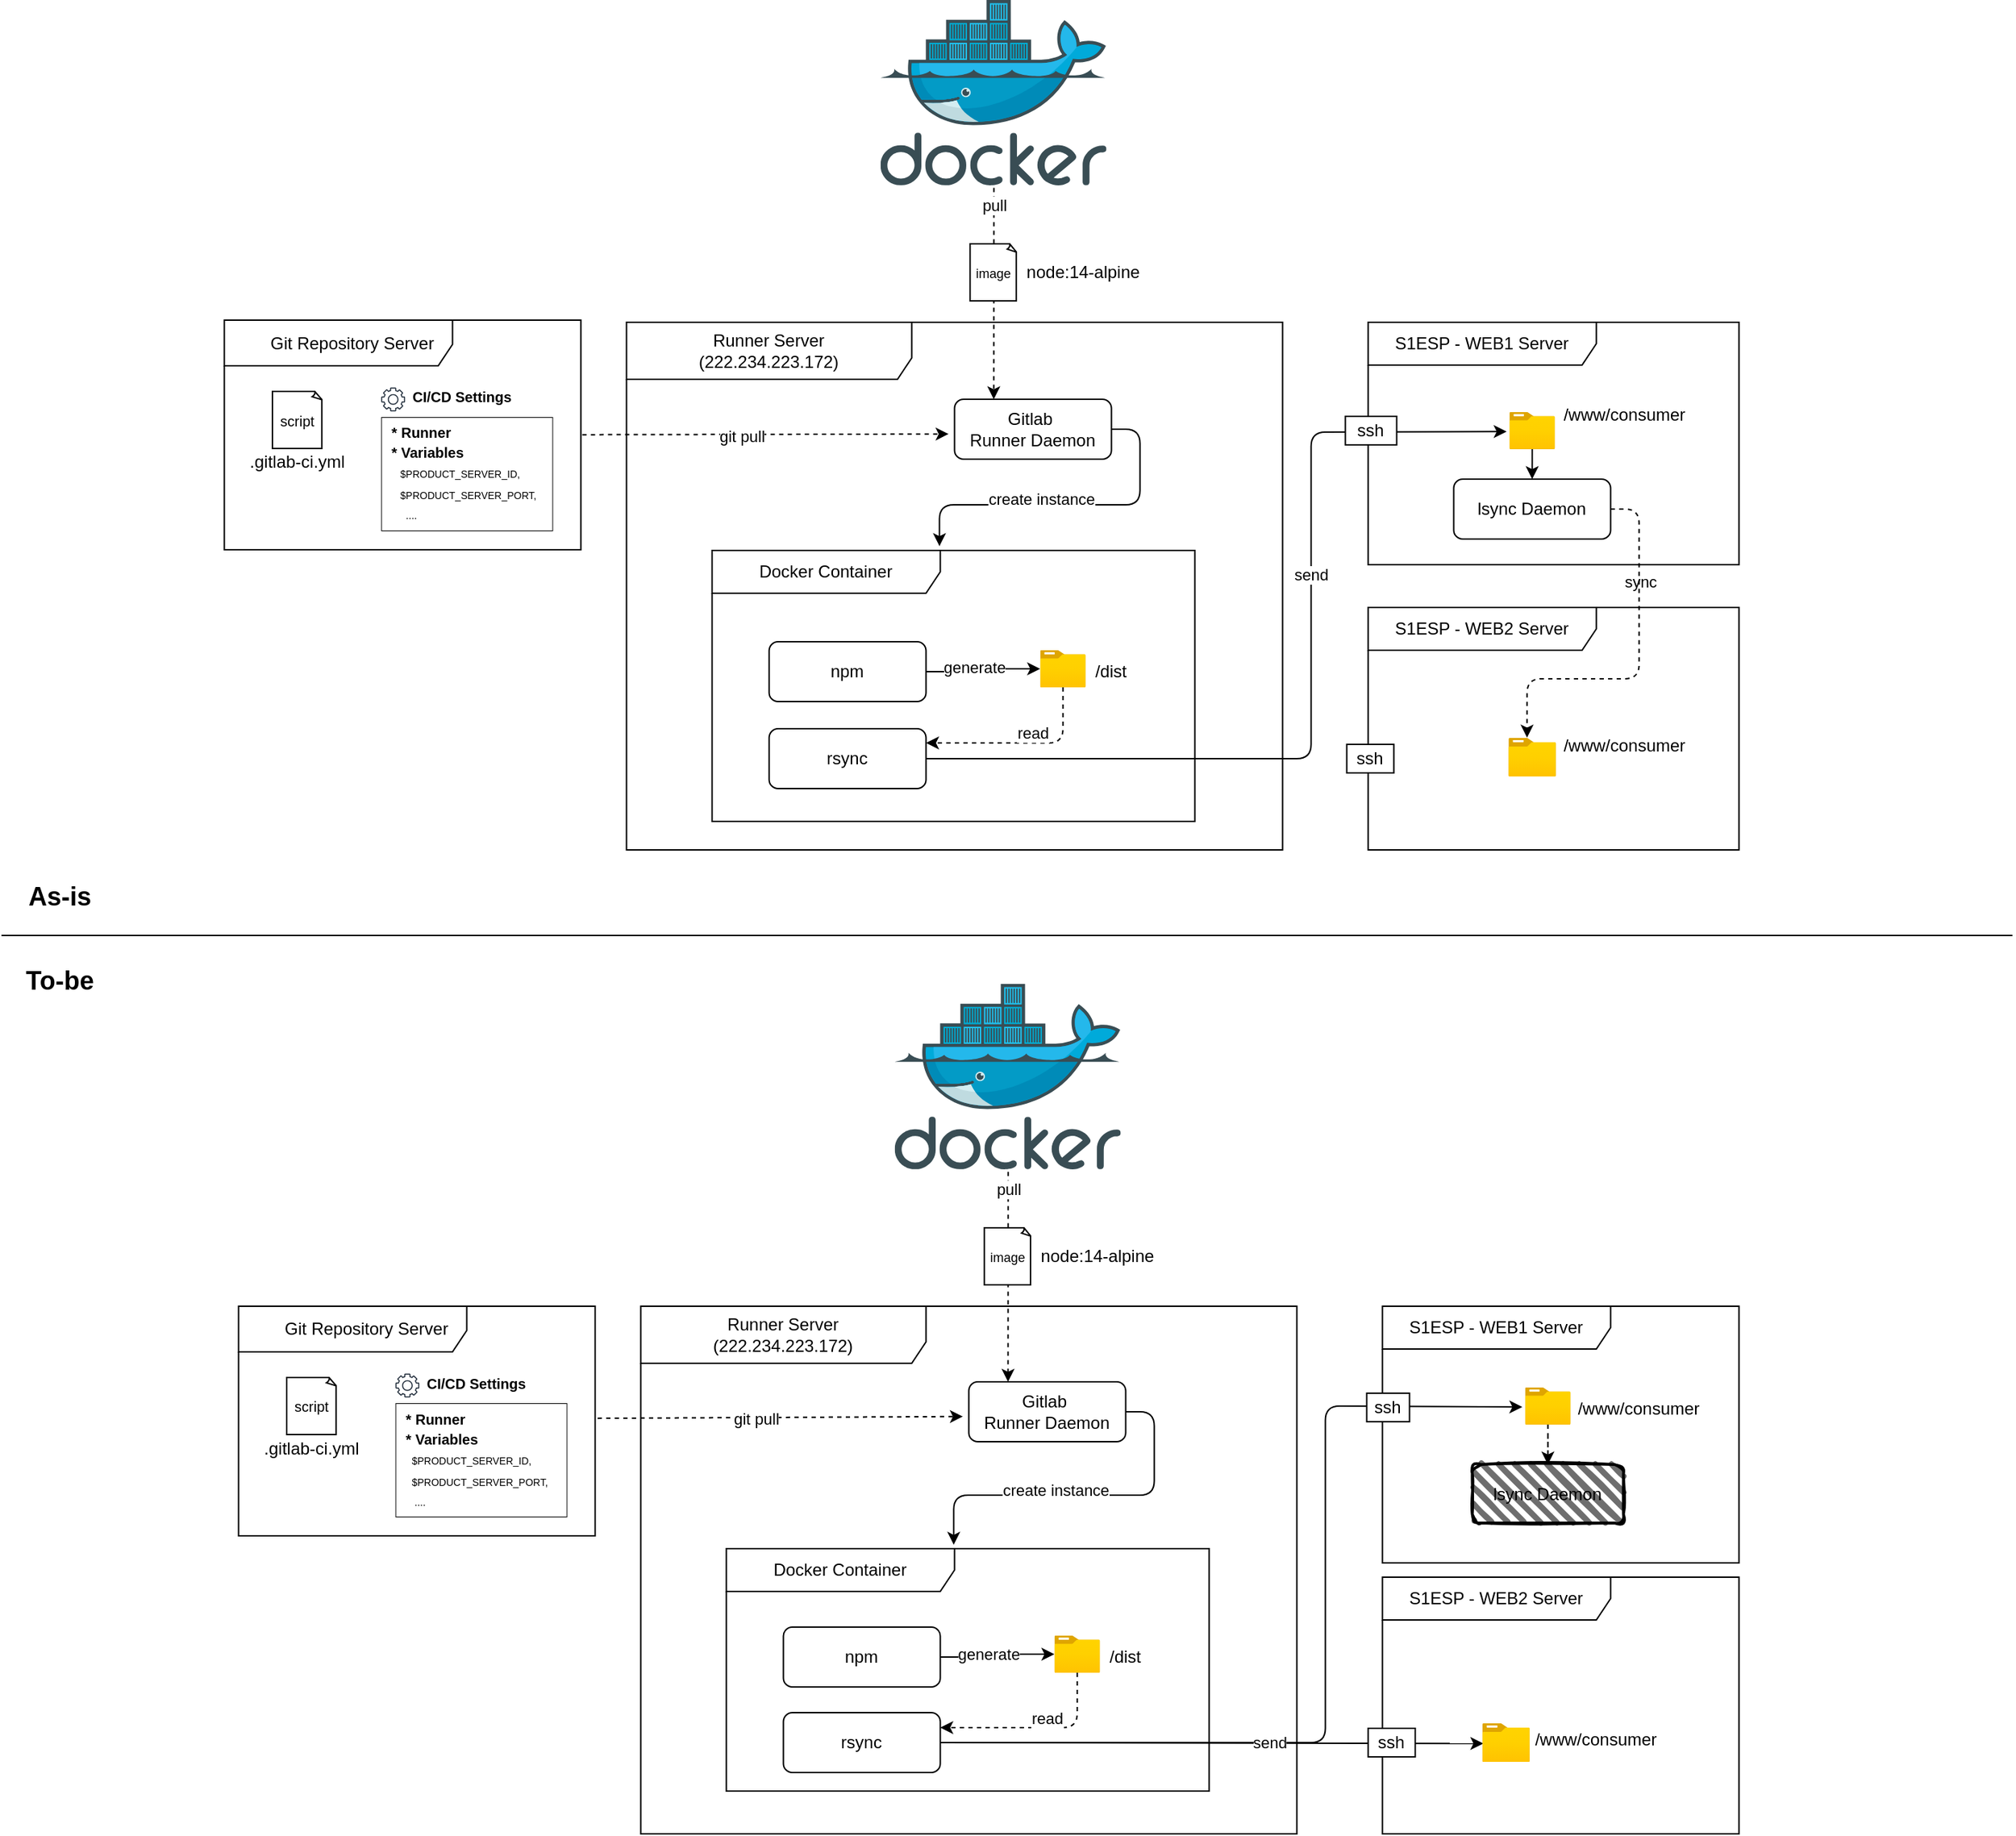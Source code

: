 <mxfile version="24.6.4" type="github">
  <diagram name="페이지-1" id="XIiHkbwO5vJLCOaLFscR">
    <mxGraphModel dx="2868" dy="1590" grid="0" gridSize="10" guides="1" tooltips="1" connect="1" arrows="1" fold="1" page="1" pageScale="1" pageWidth="2336" pageHeight="1654" background="#ffffff" math="0" shadow="0">
      <root>
        <mxCell id="0" />
        <mxCell id="1" parent="0" />
        <mxCell id="avvWg3cv_dRgICwLxERR-164" style="edgeStyle=orthogonalEdgeStyle;rounded=0;orthogonalLoop=1;jettySize=auto;html=1;entryX=0.023;entryY=0.523;entryDx=0;entryDy=0;entryPerimeter=0;exitX=1;exitY=0.5;exitDx=0;exitDy=0;" edge="1" parent="1" source="avvWg3cv_dRgICwLxERR-149" target="avvWg3cv_dRgICwLxERR-135">
          <mxGeometry relative="1" as="geometry">
            <Array as="points">
              <mxPoint x="777.27" y="1267" />
            </Array>
          </mxGeometry>
        </mxCell>
        <mxCell id="avvWg3cv_dRgICwLxERR-60" value="send" style="rounded=1;orthogonalLoop=1;jettySize=auto;html=1;entryX=-0.06;entryY=0.526;entryDx=0;entryDy=0;entryPerimeter=0;exitX=1;exitY=0.5;exitDx=0;exitDy=0;curved=0;" edge="1" parent="1" source="avvWg3cv_dRgICwLxERR-88" target="avvWg3cv_dRgICwLxERR-54">
          <mxGeometry x="0.255" relative="1" as="geometry">
            <mxPoint x="1807.27" y="500" as="targetPoint" />
            <mxPoint x="1107.27" y="320" as="sourcePoint" />
            <Array as="points">
              <mxPoint x="1037.27" y="576" />
              <mxPoint x="1037.27" y="347" />
            </Array>
            <mxPoint as="offset" />
          </mxGeometry>
        </mxCell>
        <mxCell id="avvWg3cv_dRgICwLxERR-65" value="sync" style="edgeLabel;html=1;align=center;verticalAlign=middle;resizable=0;points=[];" vertex="1" connectable="0" parent="avvWg3cv_dRgICwLxERR-60">
          <mxGeometry x="0.223" y="-2" relative="1" as="geometry">
            <mxPoint x="228" y="-5" as="offset" />
          </mxGeometry>
        </mxCell>
        <mxCell id="avvWg3cv_dRgICwLxERR-36" style="rounded=0;orthogonalLoop=1;jettySize=auto;html=1;dashed=1;entryX=0.25;entryY=0;entryDx=0;entryDy=0;exitX=0.502;exitY=1.013;exitDx=0;exitDy=0;exitPerimeter=0;" edge="1" parent="1" source="avvWg3cv_dRgICwLxERR-6" target="avvWg3cv_dRgICwLxERR-76">
          <mxGeometry relative="1" as="geometry">
            <mxPoint x="857.27" y="140" as="sourcePoint" />
            <mxPoint x="1097.27" y="90" as="targetPoint" />
          </mxGeometry>
        </mxCell>
        <mxCell id="avvWg3cv_dRgICwLxERR-79" value="pull" style="edgeLabel;html=1;align=center;verticalAlign=middle;resizable=0;points=[];" vertex="1" connectable="0" parent="avvWg3cv_dRgICwLxERR-36">
          <mxGeometry x="-0.654" relative="1" as="geometry">
            <mxPoint y="-13" as="offset" />
          </mxGeometry>
        </mxCell>
        <mxCell id="avvWg3cv_dRgICwLxERR-6" value="" style="image;sketch=0;aspect=fixed;html=1;points=[];align=center;fontSize=12;image=img/lib/mscae/Docker.svg;" vertex="1" parent="1">
          <mxGeometry x="735.27" y="44" width="158.54" height="130" as="geometry" />
        </mxCell>
        <mxCell id="avvWg3cv_dRgICwLxERR-10" value="S1ESP - WEB1 Server" style="shape=umlFrame;whiteSpace=wrap;html=1;pointerEvents=0;recursiveResize=0;container=1;collapsible=0;width=160;" vertex="1" parent="1">
          <mxGeometry x="1077.27" y="270" width="260" height="170" as="geometry" />
        </mxCell>
        <mxCell id="avvWg3cv_dRgICwLxERR-59" style="rounded=0;orthogonalLoop=1;jettySize=auto;html=1;dashed=1;entryX=0.5;entryY=0;entryDx=0;entryDy=0;edgeStyle=orthogonalEdgeStyle;" edge="1" parent="avvWg3cv_dRgICwLxERR-10" source="avvWg3cv_dRgICwLxERR-54" target="avvWg3cv_dRgICwLxERR-89">
          <mxGeometry relative="1" as="geometry">
            <mxPoint x="186.02" y="120" as="targetPoint" />
          </mxGeometry>
        </mxCell>
        <mxCell id="avvWg3cv_dRgICwLxERR-54" value="" style="image;aspect=fixed;html=1;points=[];align=center;fontSize=12;image=img/lib/azure2/general/Folder_Blank.svg;" vertex="1" parent="avvWg3cv_dRgICwLxERR-10">
          <mxGeometry x="99" y="62.99" width="32" height="25.97" as="geometry" />
        </mxCell>
        <mxCell id="avvWg3cv_dRgICwLxERR-55" value="/www/consumer" style="text;html=1;align=center;verticalAlign=middle;whiteSpace=wrap;rounded=0;" vertex="1" parent="avvWg3cv_dRgICwLxERR-10">
          <mxGeometry x="150" y="50.0" width="60" height="30" as="geometry" />
        </mxCell>
        <mxCell id="avvWg3cv_dRgICwLxERR-89" value="&lt;div&gt;lsync Daemon&lt;/div&gt;" style="rounded=1;whiteSpace=wrap;html=1;" vertex="1" parent="avvWg3cv_dRgICwLxERR-10">
          <mxGeometry x="60" y="110" width="110" height="42" as="geometry" />
        </mxCell>
        <mxCell id="avvWg3cv_dRgICwLxERR-57" value="ssh" style="rounded=0;whiteSpace=wrap;html=1;" vertex="1" parent="avvWg3cv_dRgICwLxERR-10">
          <mxGeometry x="-16" y="65.97" width="36" height="20" as="geometry" />
        </mxCell>
        <mxCell id="avvWg3cv_dRgICwLxERR-11" value="S1ESP - WEB2 Server" style="shape=umlFrame;whiteSpace=wrap;html=1;pointerEvents=0;recursiveResize=0;container=1;collapsible=0;width=160;flipH=0;" vertex="1" parent="1">
          <mxGeometry x="1077.27" y="470" width="260" height="170" as="geometry" />
        </mxCell>
        <mxCell id="avvWg3cv_dRgICwLxERR-61" value="" style="image;aspect=fixed;html=1;points=[];align=center;fontSize=12;image=img/lib/azure2/general/Folder_Blank.svg;" vertex="1" parent="avvWg3cv_dRgICwLxERR-11">
          <mxGeometry x="98.37" y="91.5" width="33.27" height="27" as="geometry" />
        </mxCell>
        <mxCell id="avvWg3cv_dRgICwLxERR-62" value="/www/consumer" style="text;html=1;align=center;verticalAlign=middle;whiteSpace=wrap;rounded=0;" vertex="1" parent="avvWg3cv_dRgICwLxERR-11">
          <mxGeometry x="150" y="85.52" width="60" height="22.98" as="geometry" />
        </mxCell>
        <mxCell id="avvWg3cv_dRgICwLxERR-63" value="ssh" style="rounded=0;whiteSpace=wrap;html=1;" vertex="1" parent="avvWg3cv_dRgICwLxERR-11">
          <mxGeometry x="-15" y="96" width="33" height="20" as="geometry" />
        </mxCell>
        <mxCell id="avvWg3cv_dRgICwLxERR-16" value="" style="endArrow=none;html=1;rounded=0;" edge="1" parent="1">
          <mxGeometry width="50" height="50" relative="1" as="geometry">
            <mxPoint x="119" y="700" as="sourcePoint" />
            <mxPoint x="1529" y="700" as="targetPoint" />
          </mxGeometry>
        </mxCell>
        <mxCell id="avvWg3cv_dRgICwLxERR-29" value="node:14-alpine" style="text;html=1;align=center;verticalAlign=middle;whiteSpace=wrap;rounded=0;" vertex="1" parent="1">
          <mxGeometry x="827.27" y="230" width="101.46" height="10" as="geometry" />
        </mxCell>
        <mxCell id="avvWg3cv_dRgICwLxERR-66" value="Runner Serve&lt;span style=&quot;background-color: initial;&quot;&gt;r&lt;/span&gt;&lt;div&gt;&lt;span style=&quot;background-color: initial;&quot;&gt;(222.234.223.172)&lt;/span&gt;&lt;/div&gt;" style="shape=umlFrame;whiteSpace=wrap;html=1;pointerEvents=0;recursiveResize=0;container=1;collapsible=0;width=200;height=40;" vertex="1" parent="1">
          <mxGeometry x="557.27" y="270" width="460" height="370" as="geometry" />
        </mxCell>
        <mxCell id="avvWg3cv_dRgICwLxERR-76" value="Gitlab&amp;nbsp;&lt;div&gt;Runner Daemon&lt;/div&gt;" style="rounded=1;whiteSpace=wrap;html=1;" vertex="1" parent="avvWg3cv_dRgICwLxERR-66">
          <mxGeometry x="230" y="54.0" width="110" height="42" as="geometry" />
        </mxCell>
        <mxCell id="avvWg3cv_dRgICwLxERR-21" value="Docker Container" style="shape=umlFrame;whiteSpace=wrap;html=1;pointerEvents=0;recursiveResize=0;container=1;collapsible=0;width=160;" vertex="1" parent="avvWg3cv_dRgICwLxERR-66">
          <mxGeometry x="60" y="160" width="338.5" height="190" as="geometry" />
        </mxCell>
        <mxCell id="avvWg3cv_dRgICwLxERR-46" value="" style="edgeStyle=orthogonalEdgeStyle;rounded=0;orthogonalLoop=1;jettySize=auto;html=1;exitX=1;exitY=0.5;exitDx=0;exitDy=0;" edge="1" parent="avvWg3cv_dRgICwLxERR-21" source="avvWg3cv_dRgICwLxERR-87" target="avvWg3cv_dRgICwLxERR-47">
          <mxGeometry relative="1" as="geometry">
            <mxPoint x="150.0" y="85.034" as="sourcePoint" />
            <mxPoint x="218.5" y="85" as="targetPoint" />
          </mxGeometry>
        </mxCell>
        <mxCell id="avvWg3cv_dRgICwLxERR-49" value="generate" style="edgeLabel;html=1;align=center;verticalAlign=middle;resizable=0;points=[];" vertex="1" connectable="0" parent="avvWg3cv_dRgICwLxERR-46">
          <mxGeometry x="-0.449" y="4" relative="1" as="geometry">
            <mxPoint x="11" y="1" as="offset" />
          </mxGeometry>
        </mxCell>
        <mxCell id="avvWg3cv_dRgICwLxERR-51" style="rounded=1;orthogonalLoop=1;jettySize=auto;html=1;entryX=1;entryY=0.25;entryDx=0;entryDy=0;dashed=1;edgeStyle=orthogonalEdgeStyle;curved=0;" edge="1" parent="avvWg3cv_dRgICwLxERR-21" source="avvWg3cv_dRgICwLxERR-47" target="avvWg3cv_dRgICwLxERR-88">
          <mxGeometry relative="1" as="geometry">
            <mxPoint x="240.0" y="145" as="targetPoint" />
            <Array as="points">
              <mxPoint x="246" y="135" />
              <mxPoint x="150" y="135" />
            </Array>
          </mxGeometry>
        </mxCell>
        <mxCell id="avvWg3cv_dRgICwLxERR-52" value="read" style="edgeLabel;html=1;align=center;verticalAlign=middle;resizable=0;points=[];" vertex="1" connectable="0" parent="avvWg3cv_dRgICwLxERR-51">
          <mxGeometry x="-0.15" y="3" relative="1" as="geometry">
            <mxPoint x="-3" y="-10" as="offset" />
          </mxGeometry>
        </mxCell>
        <mxCell id="avvWg3cv_dRgICwLxERR-47" value="" style="image;aspect=fixed;html=1;points=[];align=center;fontSize=12;image=img/lib/azure2/general/Folder_Blank.svg;" vertex="1" parent="avvWg3cv_dRgICwLxERR-21">
          <mxGeometry x="230" y="70.01" width="32" height="25.97" as="geometry" />
        </mxCell>
        <mxCell id="avvWg3cv_dRgICwLxERR-48" value="/dist" style="text;html=1;align=center;verticalAlign=middle;whiteSpace=wrap;rounded=0;" vertex="1" parent="avvWg3cv_dRgICwLxERR-21">
          <mxGeometry x="250" y="70.01" width="60" height="30" as="geometry" />
        </mxCell>
        <mxCell id="avvWg3cv_dRgICwLxERR-87" value="npm" style="rounded=1;whiteSpace=wrap;html=1;" vertex="1" parent="avvWg3cv_dRgICwLxERR-21">
          <mxGeometry x="40" y="64.01" width="110" height="42" as="geometry" />
        </mxCell>
        <mxCell id="avvWg3cv_dRgICwLxERR-88" value="rsync" style="rounded=1;whiteSpace=wrap;html=1;" vertex="1" parent="avvWg3cv_dRgICwLxERR-21">
          <mxGeometry x="40" y="125" width="110" height="42" as="geometry" />
        </mxCell>
        <mxCell id="avvWg3cv_dRgICwLxERR-37" style="rounded=1;orthogonalLoop=1;jettySize=auto;html=1;exitX=1;exitY=0.5;exitDx=0;exitDy=0;entryX=0.471;entryY=-0.016;entryDx=0;entryDy=0;entryPerimeter=0;edgeStyle=orthogonalEdgeStyle;curved=0;" edge="1" parent="avvWg3cv_dRgICwLxERR-66" source="avvWg3cv_dRgICwLxERR-76" target="avvWg3cv_dRgICwLxERR-21">
          <mxGeometry relative="1" as="geometry">
            <mxPoint x="255" y="286" as="targetPoint" />
          </mxGeometry>
        </mxCell>
        <mxCell id="avvWg3cv_dRgICwLxERR-40" value="create instance" style="edgeLabel;html=1;align=center;verticalAlign=middle;resizable=0;points=[];" vertex="1" connectable="0" parent="avvWg3cv_dRgICwLxERR-37">
          <mxGeometry x="-0.038" y="2" relative="1" as="geometry">
            <mxPoint x="-26" y="-6" as="offset" />
          </mxGeometry>
        </mxCell>
        <mxCell id="avvWg3cv_dRgICwLxERR-24" value="&lt;font style=&quot;font-size: 9px;&quot;&gt;image&lt;/font&gt;" style="whiteSpace=wrap;html=1;shape=mxgraph.basic.document" vertex="1" parent="1">
          <mxGeometry x="798.18" y="215" width="32.73" height="40" as="geometry" />
        </mxCell>
        <mxCell id="avvWg3cv_dRgICwLxERR-83" style="rounded=0;orthogonalLoop=1;jettySize=auto;html=1;entryX=-0.038;entryY=0.58;entryDx=0;entryDy=0;entryPerimeter=0;dashed=1;exitX=1.004;exitY=0.499;exitDx=0;exitDy=0;exitPerimeter=0;" edge="1" parent="1" source="avvWg3cv_dRgICwLxERR-104" target="avvWg3cv_dRgICwLxERR-76">
          <mxGeometry relative="1" as="geometry">
            <mxPoint x="537.27" y="352" as="sourcePoint" />
          </mxGeometry>
        </mxCell>
        <mxCell id="avvWg3cv_dRgICwLxERR-91" value="git pull" style="edgeLabel;html=1;align=center;verticalAlign=middle;resizable=0;points=[];" vertex="1" connectable="0" parent="avvWg3cv_dRgICwLxERR-83">
          <mxGeometry x="-0.134" y="-1" relative="1" as="geometry">
            <mxPoint as="offset" />
          </mxGeometry>
        </mxCell>
        <mxCell id="avvWg3cv_dRgICwLxERR-85" value="" style="rounded=1;orthogonalLoop=1;jettySize=auto;html=1;entryX=0.392;entryY=-0.01;entryDx=0;entryDy=0;entryPerimeter=0;exitX=1;exitY=0.5;exitDx=0;exitDy=0;dashed=1;edgeStyle=orthogonalEdgeStyle;" edge="1" parent="1" source="avvWg3cv_dRgICwLxERR-89" target="avvWg3cv_dRgICwLxERR-61">
          <mxGeometry relative="1" as="geometry">
            <mxPoint x="1274.27" y="571" as="targetPoint" />
            <mxPoint x="1187.27" y="375.034" as="sourcePoint" />
            <Array as="points">
              <mxPoint x="1267.27" y="401" />
              <mxPoint x="1267.27" y="520" />
              <mxPoint x="1188.27" y="520" />
            </Array>
          </mxGeometry>
        </mxCell>
        <mxCell id="avvWg3cv_dRgICwLxERR-104" value="&amp;nbsp; &amp;nbsp; &amp;nbsp; Git Repository Server" style="shape=umlFrame;whiteSpace=wrap;html=1;pointerEvents=0;recursiveResize=0;container=1;collapsible=0;width=160;height=32;" vertex="1" parent="1">
          <mxGeometry x="275.27" y="268.5" width="250" height="161" as="geometry" />
        </mxCell>
        <mxCell id="avvWg3cv_dRgICwLxERR-96" value="&lt;font size=&quot;1&quot;&gt;script&lt;/font&gt;" style="whiteSpace=wrap;html=1;shape=mxgraph.basic.document" vertex="1" parent="avvWg3cv_dRgICwLxERR-104">
          <mxGeometry x="33.75" y="50" width="35" height="40" as="geometry" />
        </mxCell>
        <mxCell id="avvWg3cv_dRgICwLxERR-98" value=".gitlab-ci.yml" style="text;html=1;align=center;verticalAlign=middle;whiteSpace=wrap;rounded=0;" vertex="1" parent="avvWg3cv_dRgICwLxERR-104">
          <mxGeometry x="10" y="89" width="82.5" height="21" as="geometry" />
        </mxCell>
        <mxCell id="avvWg3cv_dRgICwLxERR-111" value="" style="shape=image;html=1;verticalAlign=top;verticalLabelPosition=bottom;labelBackgroundColor=#ffffff;imageAspect=0;aspect=fixed;image=https://cdn0.iconfinder.com/data/icons/phosphor-thin-vol-3/256/gitlab-logo-thin-128.png" vertex="1" parent="avvWg3cv_dRgICwLxERR-104">
          <mxGeometry x="4" y="2" width="27" height="27" as="geometry" />
        </mxCell>
        <mxCell id="avvWg3cv_dRgICwLxERR-113" value="" style="sketch=0;outlineConnect=0;fontColor=#232F3E;gradientColor=none;fillColor=#232F3D;strokeColor=none;dashed=0;verticalLabelPosition=bottom;verticalAlign=top;align=center;html=1;fontSize=12;fontStyle=0;aspect=fixed;pointerEvents=1;shape=mxgraph.aws4.gear;" vertex="1" parent="avvWg3cv_dRgICwLxERR-104">
          <mxGeometry x="110" y="47.25" width="16.75" height="16.75" as="geometry" />
        </mxCell>
        <mxCell id="avvWg3cv_dRgICwLxERR-116" value="&lt;font size=&quot;1&quot; style=&quot;&quot;&gt;&lt;b style=&quot;&quot;&gt;CI/CD Settings&lt;/b&gt;&lt;/font&gt;" style="text;html=1;align=center;verticalAlign=middle;whiteSpace=wrap;rounded=0;" vertex="1" parent="avvWg3cv_dRgICwLxERR-104">
          <mxGeometry x="126.75" y="43.5" width="80" height="20.5" as="geometry" />
        </mxCell>
        <mxCell id="avvWg3cv_dRgICwLxERR-118" value="&lt;div style=&quot;font-size: 10px;&quot;&gt;&lt;font style=&quot;font-size: 10px;&quot;&gt;&lt;b style=&quot;&quot;&gt;&amp;nbsp; * Runner&lt;/b&gt;&lt;/font&gt;&lt;/div&gt;&lt;font style=&quot;font-size: 10px;&quot;&gt;&lt;b style=&quot;&quot;&gt;&amp;nbsp; * Variables&lt;/b&gt;&lt;/font&gt;&lt;div&gt;&lt;font style=&quot;font-size: 7px;&quot;&gt;&amp;nbsp; &amp;nbsp; &amp;nbsp; $PRODUCT_SERVER_ID,&lt;/font&gt;&lt;/div&gt;&lt;div&gt;&lt;font style=&quot;font-size: 7px;&quot;&gt;&amp;nbsp; &amp;nbsp; &amp;nbsp; $PRODUCT_SERVER_PORT,&lt;br&gt;&amp;nbsp; &amp;nbsp; &amp;nbsp; &amp;nbsp; ....&lt;/font&gt;&lt;/div&gt;" style="text;html=1;align=left;verticalAlign=middle;whiteSpace=wrap;rounded=0;strokeColor=default;strokeWidth=0.5;" vertex="1" parent="avvWg3cv_dRgICwLxERR-104">
          <mxGeometry x="110" y="68" width="120" height="79.5" as="geometry" />
        </mxCell>
        <mxCell id="avvWg3cv_dRgICwLxERR-121" value="&lt;b&gt;&lt;font style=&quot;font-size: 18px;&quot;&gt;As-is&lt;/font&gt;&lt;/b&gt;" style="text;html=1;align=center;verticalAlign=middle;whiteSpace=wrap;rounded=0;" vertex="1" parent="1">
          <mxGeometry x="130" y="658" width="60" height="30" as="geometry" />
        </mxCell>
        <mxCell id="avvWg3cv_dRgICwLxERR-122" value="&lt;b&gt;&lt;font style=&quot;font-size: 18px;&quot;&gt;To-be&lt;/font&gt;&lt;/b&gt;" style="text;html=1;align=center;verticalAlign=middle;whiteSpace=wrap;rounded=0;" vertex="1" parent="1">
          <mxGeometry x="130" y="717" width="60" height="30" as="geometry" />
        </mxCell>
        <mxCell id="avvWg3cv_dRgICwLxERR-123" value="send" style="rounded=1;orthogonalLoop=1;jettySize=auto;html=1;entryX=-0.06;entryY=0.526;entryDx=0;entryDy=0;entryPerimeter=0;exitX=1;exitY=0.5;exitDx=0;exitDy=0;curved=0;" edge="1" parent="1" source="avvWg3cv_dRgICwLxERR-149" target="avvWg3cv_dRgICwLxERR-130">
          <mxGeometry x="-0.283" relative="1" as="geometry">
            <mxPoint x="1817.27" y="1190" as="targetPoint" />
            <mxPoint x="1117.27" y="1010" as="sourcePoint" />
            <Array as="points">
              <mxPoint x="1047.27" y="1266" />
              <mxPoint x="1047.27" y="1030" />
            </Array>
            <mxPoint as="offset" />
          </mxGeometry>
        </mxCell>
        <mxCell id="avvWg3cv_dRgICwLxERR-125" style="rounded=0;orthogonalLoop=1;jettySize=auto;html=1;dashed=1;entryX=0.25;entryY=0;entryDx=0;entryDy=0;exitX=0.502;exitY=1.013;exitDx=0;exitDy=0;exitPerimeter=0;" edge="1" parent="1" source="avvWg3cv_dRgICwLxERR-127" target="avvWg3cv_dRgICwLxERR-140">
          <mxGeometry relative="1" as="geometry">
            <mxPoint x="867.27" y="830" as="sourcePoint" />
            <mxPoint x="1107.27" y="780" as="targetPoint" />
          </mxGeometry>
        </mxCell>
        <mxCell id="avvWg3cv_dRgICwLxERR-126" value="pull" style="edgeLabel;html=1;align=center;verticalAlign=middle;resizable=0;points=[];" vertex="1" connectable="0" parent="avvWg3cv_dRgICwLxERR-125">
          <mxGeometry x="-0.654" relative="1" as="geometry">
            <mxPoint y="-13" as="offset" />
          </mxGeometry>
        </mxCell>
        <mxCell id="avvWg3cv_dRgICwLxERR-127" value="" style="image;sketch=0;aspect=fixed;html=1;points=[];align=center;fontSize=12;image=img/lib/mscae/Docker.svg;" vertex="1" parent="1">
          <mxGeometry x="745.27" y="734" width="158.54" height="130" as="geometry" />
        </mxCell>
        <mxCell id="avvWg3cv_dRgICwLxERR-128" value="S1ESP - WEB1 Server" style="shape=umlFrame;whiteSpace=wrap;html=1;pointerEvents=0;recursiveResize=0;container=1;collapsible=0;width=160;" vertex="1" parent="1">
          <mxGeometry x="1087.27" y="960" width="250" height="180" as="geometry" />
        </mxCell>
        <mxCell id="avvWg3cv_dRgICwLxERR-130" value="" style="image;aspect=fixed;html=1;points=[];align=center;fontSize=12;image=img/lib/azure2/general/Folder_Blank.svg;" vertex="1" parent="avvWg3cv_dRgICwLxERR-128">
          <mxGeometry x="100" y="56.98" width="32" height="25.97" as="geometry" />
        </mxCell>
        <mxCell id="avvWg3cv_dRgICwLxERR-131" value="/www/consumer" style="text;html=1;align=center;verticalAlign=middle;whiteSpace=wrap;rounded=0;" vertex="1" parent="avvWg3cv_dRgICwLxERR-128">
          <mxGeometry x="150" y="56.98" width="60" height="30" as="geometry" />
        </mxCell>
        <mxCell id="avvWg3cv_dRgICwLxERR-170" style="rounded=0;orthogonalLoop=1;jettySize=auto;html=1;dashed=1;entryX=0.5;entryY=0;entryDx=0;entryDy=0;edgeStyle=orthogonalEdgeStyle;" edge="1" parent="avvWg3cv_dRgICwLxERR-128" target="avvWg3cv_dRgICwLxERR-172" source="avvWg3cv_dRgICwLxERR-130">
          <mxGeometry relative="1" as="geometry">
            <mxPoint x="86" y="82.95" as="sourcePoint" />
            <mxPoint x="116" y="103.95" as="targetPoint" />
          </mxGeometry>
        </mxCell>
        <mxCell id="avvWg3cv_dRgICwLxERR-172" value="lsync Daemon" style="rounded=1;whiteSpace=wrap;html=1;strokeWidth=2;fillWeight=4;hachureGap=8;hachureAngle=45;fillColor=#6E6E6E;sketch=1;" vertex="1" parent="avvWg3cv_dRgICwLxERR-128">
          <mxGeometry x="63" y="111" width="106" height="41" as="geometry" />
        </mxCell>
        <mxCell id="avvWg3cv_dRgICwLxERR-134" value="S1ESP - WEB2 Server" style="shape=umlFrame;whiteSpace=wrap;html=1;pointerEvents=0;recursiveResize=0;container=1;collapsible=0;width=160;flipH=0;" vertex="1" parent="1">
          <mxGeometry x="1087.27" y="1150" width="250" height="180" as="geometry" />
        </mxCell>
        <mxCell id="avvWg3cv_dRgICwLxERR-135" value="" style="image;aspect=fixed;html=1;points=[];align=center;fontSize=12;image=img/lib/azure2/general/Folder_Blank.svg;" vertex="1" parent="avvWg3cv_dRgICwLxERR-134">
          <mxGeometry x="70.0" y="102.5" width="33.27" height="27" as="geometry" />
        </mxCell>
        <mxCell id="avvWg3cv_dRgICwLxERR-136" value="/www/consumer" style="text;html=1;align=center;verticalAlign=middle;whiteSpace=wrap;rounded=0;" vertex="1" parent="avvWg3cv_dRgICwLxERR-134">
          <mxGeometry x="120" y="102.5" width="60" height="22.98" as="geometry" />
        </mxCell>
        <mxCell id="avvWg3cv_dRgICwLxERR-137" value="ssh" style="rounded=0;whiteSpace=wrap;html=1;" vertex="1" parent="avvWg3cv_dRgICwLxERR-134">
          <mxGeometry x="-10" y="106" width="33" height="20" as="geometry" />
        </mxCell>
        <mxCell id="avvWg3cv_dRgICwLxERR-138" value="node:14-alpine" style="text;html=1;align=center;verticalAlign=middle;whiteSpace=wrap;rounded=0;" vertex="1" parent="1">
          <mxGeometry x="837.27" y="920" width="101.46" height="10" as="geometry" />
        </mxCell>
        <mxCell id="avvWg3cv_dRgICwLxERR-139" value="Runner Serve&lt;span style=&quot;background-color: initial;&quot;&gt;r&lt;/span&gt;&lt;div&gt;&lt;span style=&quot;background-color: initial;&quot;&gt;(222.234.223.172)&lt;/span&gt;&lt;/div&gt;" style="shape=umlFrame;whiteSpace=wrap;html=1;pointerEvents=0;recursiveResize=0;container=1;collapsible=0;width=200;height=40;" vertex="1" parent="1">
          <mxGeometry x="567.27" y="960" width="460" height="370" as="geometry" />
        </mxCell>
        <mxCell id="avvWg3cv_dRgICwLxERR-140" value="Gitlab&amp;nbsp;&lt;div&gt;Runner Daemon&lt;/div&gt;" style="rounded=1;whiteSpace=wrap;html=1;" vertex="1" parent="avvWg3cv_dRgICwLxERR-139">
          <mxGeometry x="230" y="53.0" width="110" height="42" as="geometry" />
        </mxCell>
        <mxCell id="avvWg3cv_dRgICwLxERR-141" value="Docker Container" style="shape=umlFrame;whiteSpace=wrap;html=1;pointerEvents=0;recursiveResize=0;container=1;collapsible=0;width=160;" vertex="1" parent="avvWg3cv_dRgICwLxERR-139">
          <mxGeometry x="60" y="170" width="338.5" height="170" as="geometry" />
        </mxCell>
        <mxCell id="avvWg3cv_dRgICwLxERR-142" value="" style="edgeStyle=orthogonalEdgeStyle;rounded=0;orthogonalLoop=1;jettySize=auto;html=1;exitX=1;exitY=0.5;exitDx=0;exitDy=0;" edge="1" parent="avvWg3cv_dRgICwLxERR-141" source="avvWg3cv_dRgICwLxERR-148" target="avvWg3cv_dRgICwLxERR-146">
          <mxGeometry relative="1" as="geometry">
            <mxPoint x="150.0" y="85.034" as="sourcePoint" />
            <mxPoint x="218.5" y="85" as="targetPoint" />
          </mxGeometry>
        </mxCell>
        <mxCell id="avvWg3cv_dRgICwLxERR-143" value="generate" style="edgeLabel;html=1;align=center;verticalAlign=middle;resizable=0;points=[];" vertex="1" connectable="0" parent="avvWg3cv_dRgICwLxERR-142">
          <mxGeometry x="-0.449" y="4" relative="1" as="geometry">
            <mxPoint x="11" y="2" as="offset" />
          </mxGeometry>
        </mxCell>
        <mxCell id="avvWg3cv_dRgICwLxERR-144" style="rounded=1;orthogonalLoop=1;jettySize=auto;html=1;entryX=1;entryY=0.25;entryDx=0;entryDy=0;dashed=1;edgeStyle=orthogonalEdgeStyle;curved=0;" edge="1" parent="avvWg3cv_dRgICwLxERR-141" source="avvWg3cv_dRgICwLxERR-146" target="avvWg3cv_dRgICwLxERR-149">
          <mxGeometry relative="1" as="geometry">
            <mxPoint x="240.0" y="145" as="targetPoint" />
            <Array as="points">
              <mxPoint x="246" y="126" />
            </Array>
          </mxGeometry>
        </mxCell>
        <mxCell id="avvWg3cv_dRgICwLxERR-145" value="read" style="edgeLabel;html=1;align=center;verticalAlign=middle;resizable=0;points=[];" vertex="1" connectable="0" parent="avvWg3cv_dRgICwLxERR-144">
          <mxGeometry x="-0.15" y="3" relative="1" as="geometry">
            <mxPoint x="-3" y="-10" as="offset" />
          </mxGeometry>
        </mxCell>
        <mxCell id="avvWg3cv_dRgICwLxERR-146" value="" style="image;aspect=fixed;html=1;points=[];align=center;fontSize=12;image=img/lib/azure2/general/Folder_Blank.svg;" vertex="1" parent="avvWg3cv_dRgICwLxERR-141">
          <mxGeometry x="230" y="61.01" width="32" height="25.97" as="geometry" />
        </mxCell>
        <mxCell id="avvWg3cv_dRgICwLxERR-147" value="/dist" style="text;html=1;align=center;verticalAlign=middle;whiteSpace=wrap;rounded=0;" vertex="1" parent="avvWg3cv_dRgICwLxERR-141">
          <mxGeometry x="250" y="61.01" width="60" height="30" as="geometry" />
        </mxCell>
        <mxCell id="avvWg3cv_dRgICwLxERR-148" value="npm" style="rounded=1;whiteSpace=wrap;html=1;" vertex="1" parent="avvWg3cv_dRgICwLxERR-141">
          <mxGeometry x="40" y="55.01" width="110" height="42" as="geometry" />
        </mxCell>
        <mxCell id="avvWg3cv_dRgICwLxERR-149" value="rsync" style="rounded=1;whiteSpace=wrap;html=1;" vertex="1" parent="avvWg3cv_dRgICwLxERR-141">
          <mxGeometry x="40" y="115" width="110" height="42" as="geometry" />
        </mxCell>
        <mxCell id="avvWg3cv_dRgICwLxERR-150" style="rounded=1;orthogonalLoop=1;jettySize=auto;html=1;exitX=1;exitY=0.5;exitDx=0;exitDy=0;entryX=0.471;entryY=-0.016;entryDx=0;entryDy=0;entryPerimeter=0;edgeStyle=orthogonalEdgeStyle;curved=0;" edge="1" parent="avvWg3cv_dRgICwLxERR-139" source="avvWg3cv_dRgICwLxERR-140" target="avvWg3cv_dRgICwLxERR-141">
          <mxGeometry relative="1" as="geometry">
            <mxPoint x="255" y="286" as="targetPoint" />
          </mxGeometry>
        </mxCell>
        <mxCell id="avvWg3cv_dRgICwLxERR-151" value="create instance" style="edgeLabel;html=1;align=center;verticalAlign=middle;resizable=0;points=[];" vertex="1" connectable="0" parent="avvWg3cv_dRgICwLxERR-150">
          <mxGeometry x="-0.038" y="2" relative="1" as="geometry">
            <mxPoint x="-26" y="-6" as="offset" />
          </mxGeometry>
        </mxCell>
        <mxCell id="avvWg3cv_dRgICwLxERR-152" value="&lt;font style=&quot;font-size: 9px;&quot;&gt;image&lt;/font&gt;" style="whiteSpace=wrap;html=1;shape=mxgraph.basic.document" vertex="1" parent="1">
          <mxGeometry x="808.18" y="905" width="32.73" height="40" as="geometry" />
        </mxCell>
        <mxCell id="avvWg3cv_dRgICwLxERR-153" style="rounded=0;orthogonalLoop=1;jettySize=auto;html=1;entryX=-0.038;entryY=0.58;entryDx=0;entryDy=0;entryPerimeter=0;dashed=1;exitX=1.007;exitY=0.488;exitDx=0;exitDy=0;exitPerimeter=0;" edge="1" parent="1" source="avvWg3cv_dRgICwLxERR-156" target="avvWg3cv_dRgICwLxERR-140">
          <mxGeometry relative="1" as="geometry">
            <mxPoint x="490.27" y="1042.888" as="sourcePoint" />
          </mxGeometry>
        </mxCell>
        <mxCell id="avvWg3cv_dRgICwLxERR-154" value="git pull" style="edgeLabel;html=1;align=center;verticalAlign=middle;resizable=0;points=[];" vertex="1" connectable="0" parent="avvWg3cv_dRgICwLxERR-153">
          <mxGeometry x="-0.134" y="-1" relative="1" as="geometry">
            <mxPoint as="offset" />
          </mxGeometry>
        </mxCell>
        <mxCell id="avvWg3cv_dRgICwLxERR-156" value="&amp;nbsp; &amp;nbsp; &amp;nbsp; Git Repository Server" style="shape=umlFrame;whiteSpace=wrap;html=1;pointerEvents=0;recursiveResize=0;container=1;collapsible=0;width=160;height=32;" vertex="1" parent="1">
          <mxGeometry x="285.27" y="960" width="250" height="161" as="geometry" />
        </mxCell>
        <mxCell id="avvWg3cv_dRgICwLxERR-157" value="&lt;font size=&quot;1&quot;&gt;script&lt;/font&gt;" style="whiteSpace=wrap;html=1;shape=mxgraph.basic.document" vertex="1" parent="avvWg3cv_dRgICwLxERR-156">
          <mxGeometry x="33.75" y="50" width="35" height="40" as="geometry" />
        </mxCell>
        <mxCell id="avvWg3cv_dRgICwLxERR-158" value=".gitlab-ci.yml" style="text;html=1;align=center;verticalAlign=middle;whiteSpace=wrap;rounded=0;" vertex="1" parent="avvWg3cv_dRgICwLxERR-156">
          <mxGeometry x="10" y="89" width="82.5" height="21" as="geometry" />
        </mxCell>
        <mxCell id="avvWg3cv_dRgICwLxERR-159" value="" style="shape=image;html=1;verticalAlign=top;verticalLabelPosition=bottom;labelBackgroundColor=#ffffff;imageAspect=0;aspect=fixed;image=https://cdn0.iconfinder.com/data/icons/phosphor-thin-vol-3/256/gitlab-logo-thin-128.png" vertex="1" parent="avvWg3cv_dRgICwLxERR-156">
          <mxGeometry x="4" y="2" width="27" height="27" as="geometry" />
        </mxCell>
        <mxCell id="avvWg3cv_dRgICwLxERR-160" value="" style="sketch=0;outlineConnect=0;fontColor=#232F3E;gradientColor=none;fillColor=#232F3D;strokeColor=none;dashed=0;verticalLabelPosition=bottom;verticalAlign=top;align=center;html=1;fontSize=12;fontStyle=0;aspect=fixed;pointerEvents=1;shape=mxgraph.aws4.gear;" vertex="1" parent="avvWg3cv_dRgICwLxERR-156">
          <mxGeometry x="110" y="47.25" width="16.75" height="16.75" as="geometry" />
        </mxCell>
        <mxCell id="avvWg3cv_dRgICwLxERR-161" value="&lt;font size=&quot;1&quot; style=&quot;&quot;&gt;&lt;b style=&quot;&quot;&gt;CI/CD Settings&lt;/b&gt;&lt;/font&gt;" style="text;html=1;align=center;verticalAlign=middle;whiteSpace=wrap;rounded=0;" vertex="1" parent="avvWg3cv_dRgICwLxERR-156">
          <mxGeometry x="126.75" y="43.5" width="80" height="20.5" as="geometry" />
        </mxCell>
        <mxCell id="avvWg3cv_dRgICwLxERR-162" value="&lt;div style=&quot;font-size: 10px;&quot;&gt;&lt;font style=&quot;font-size: 10px;&quot;&gt;&lt;b style=&quot;&quot;&gt;&amp;nbsp; * Runner&lt;/b&gt;&lt;/font&gt;&lt;/div&gt;&lt;font style=&quot;font-size: 10px;&quot;&gt;&lt;b style=&quot;&quot;&gt;&amp;nbsp; * Variables&lt;/b&gt;&lt;/font&gt;&lt;div&gt;&lt;font style=&quot;font-size: 7px;&quot;&gt;&amp;nbsp; &amp;nbsp; &amp;nbsp;$PRODUCT_SERVER_ID,&lt;/font&gt;&lt;/div&gt;&lt;div&gt;&lt;font style=&quot;font-size: 7px;&quot;&gt;&amp;nbsp; &amp;nbsp; &amp;nbsp;$PRODUCT_SERVER_PORT,&lt;br&gt;&amp;nbsp; &amp;nbsp; &amp;nbsp; ....&lt;/font&gt;&lt;/div&gt;" style="text;html=1;align=left;verticalAlign=middle;whiteSpace=wrap;rounded=0;strokeColor=default;strokeWidth=0.5;" vertex="1" parent="avvWg3cv_dRgICwLxERR-156">
          <mxGeometry x="110" y="68" width="120" height="79.5" as="geometry" />
        </mxCell>
        <mxCell id="avvWg3cv_dRgICwLxERR-133" value="ssh" style="rounded=0;whiteSpace=wrap;html=1;" vertex="1" parent="1">
          <mxGeometry x="1076.27" y="1020.98" width="30" height="20" as="geometry" />
        </mxCell>
      </root>
    </mxGraphModel>
  </diagram>
</mxfile>
